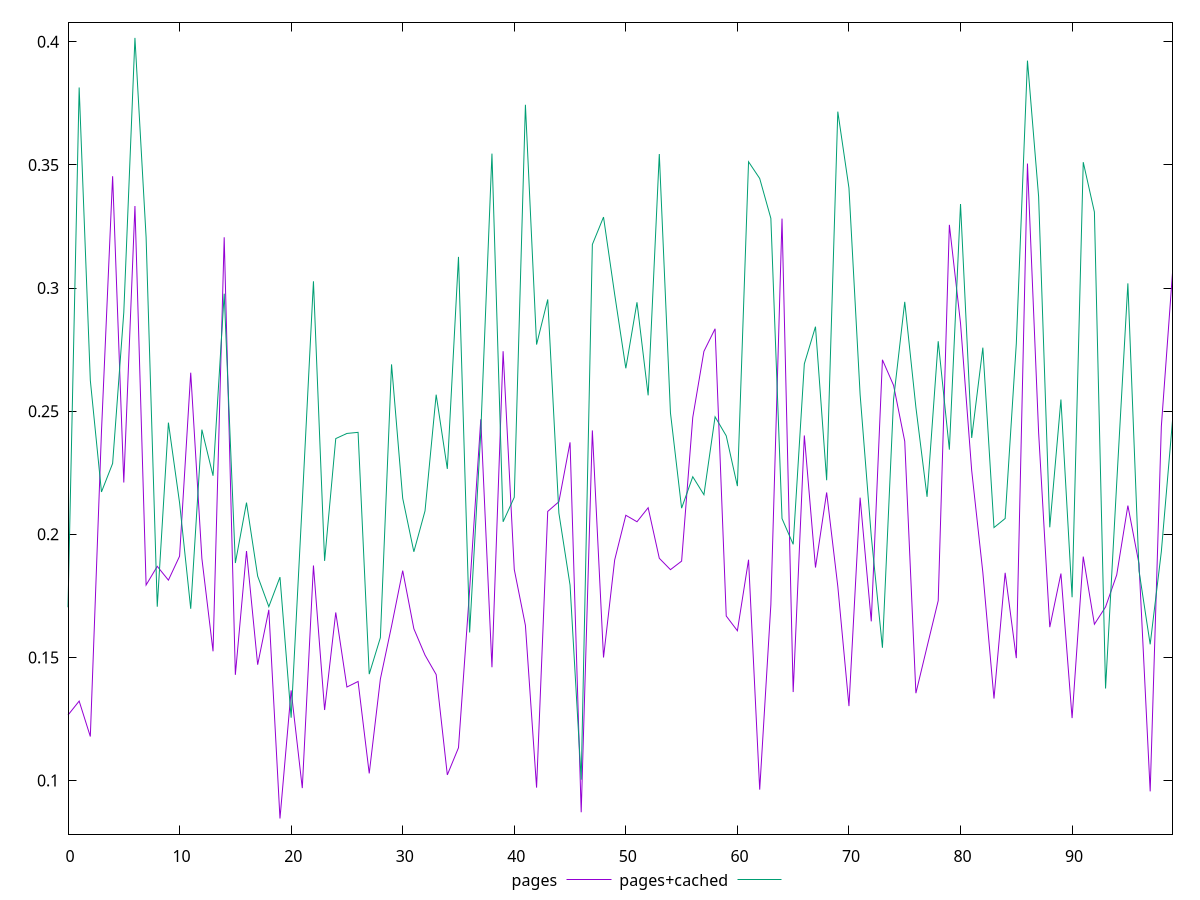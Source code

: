 reset

$pages <<EOF
0 0.12657605297060728
1 0.13226439129921108
2 0.11787519309676146
3 0.2416988337575018
4 0.34540412795052367
5 0.22103289795663655
6 0.3333077168288239
7 0.1793953667044737
8 0.1869798922425289
9 0.18137749912299886
10 0.19110493487955124
11 0.26563121952015945
12 0.19019252488695987
13 0.15247305610354978
14 0.32063017902207025
15 0.14292125494884803
16 0.19319253425486035
17 0.1470341031765563
18 0.1693356088164381
19 0.08456747279709283
20 0.1365988686006345
21 0.09691409152773017
22 0.18731788925252815
23 0.12864591777315668
24 0.16824624003161362
25 0.13797771325818428
26 0.14023281156447873
27 0.10288504031864834
28 0.14123876445270236
29 0.16266425018220065
30 0.1852362310112656
31 0.16164160219753781
32 0.15093181493955482
33 0.14302832593977569
34 0.10228374584775679
35 0.1133176460484106
36 0.17759268283961682
37 0.24670035213750854
38 0.145990735368686
39 0.2743434054858205
40 0.1857124389578844
41 0.16297970532190573
42 0.09710134617291404
43 0.209292976992683
44 0.21322610464441769
45 0.2373330265788578
46 0.08711165324190608
47 0.24218473902465232
48 0.1499691142413591
49 0.18957830205471113
50 0.20772231350555526
51 0.20508743550367461
52 0.2107794490451892
53 0.19026041465940707
54 0.18563128107823762
55 0.18910531027757535
56 0.24747145456398534
57 0.2743079055227328
58 0.2834699943627596
59 0.1668057570215135
60 0.1608235517406743
61 0.18966554767059787
62 0.09628948584063281
63 0.17141202284386695
64 0.32820015289818877
65 0.13592192835035408
66 0.2401312125484793
67 0.1865015238437639
68 0.21697466330832021
69 0.17883913667932616
70 0.13023261084416457
71 0.21487410245601027
72 0.16463458718097054
73 0.27086472150397
74 0.2604766393736109
75 0.2377575440955868
76 0.13546597234157298
77 0.1543272742048805
78 0.1730425749118133
79 0.3256813764036248
80 0.28569672588347117
81 0.225910370709997
82 0.1845152193562453
83 0.13327990831319114
84 0.18435294657023765
85 0.1497061130121655
86 0.35055871960559043
87 0.24135842884458059
88 0.1622809331511867
89 0.18405768159027164
90 0.12534790297801207
91 0.1909352722926599
92 0.16347390702811535
93 0.1704902189901252
94 0.18351249105318662
95 0.21165501230569475
96 0.18793460648386084
97 0.09559365619017866
98 0.24377635957002547
99 0.3061437422431908
EOF

$pagesCached <<EOF
0 0.17034678404325215
1 0.3814511151350999
2 0.26251605720380844
3 0.21719464834697152
4 0.22876552826852894
5 0.290077785785482
6 0.4015908515959598
7 0.32067597798141845
8 0.17059278164261255
9 0.24534565202000258
10 0.21279561857286558
11 0.16974384981987106
12 0.24250013475062737
13 0.22377125492927152
14 0.29771611091538436
15 0.1883323884668215
16 0.2128545796028215
17 0.18300842168551473
18 0.17060492343301528
19 0.18260606746976357
20 0.12552247747110135
21 0.21326496166999503
22 0.3027487360922712
23 0.1891999141621487
24 0.23886611438886363
25 0.24095629310236488
26 0.24140182796424609
27 0.143207429955603
28 0.1580216725276343
29 0.2690165294621284
30 0.21462610319598038
31 0.192893963901804
32 0.2094863785769471
33 0.25669510316548794
34 0.22655967036969457
35 0.31265754901569204
36 0.16013572352122263
37 0.24170966760605989
38 0.35460814685296277
39 0.20508021990892117
40 0.21501258875578785
41 0.37443068261075474
42 0.2770473383479595
43 0.29538302135980116
44 0.20862578797516906
45 0.17937195565975197
46 0.10032995130466112
47 0.31769603160312365
48 0.32882482721346123
49 0.29744421833586665
50 0.2674141632051581
51 0.2942171608128266
52 0.2564175809040615
53 0.3544326016962718
54 0.2493346946832051
55 0.21061537351218593
56 0.22336813250920187
57 0.21607053624091743
58 0.24770838247327742
59 0.23998362765688708
60 0.21956382839468222
61 0.35128394238155347
62 0.34450364980995596
63 0.32830373595277484
64 0.2063863482778417
65 0.19592009611670216
66 0.2692220163541654
67 0.2843125992560714
68 0.2219491214920538
69 0.37165414076303555
70 0.34062488772577365
71 0.2567579485782926
72 0.19919426362296544
73 0.1539218956665221
74 0.2548534459988231
75 0.2943963228625975
76 0.2515652026714316
77 0.21521584539317787
78 0.27840985750360464
79 0.23437657259465502
80 0.3341397932480308
81 0.23913819500155029
82 0.27579625520310097
83 0.20272844525776315
84 0.2064130928843105
85 0.27743821521457396
86 0.392371994434524
87 0.33712697068979175
88 0.20284019657825766
89 0.2547340655070478
90 0.17443558442922893
91 0.3511223967338971
92 0.33088714880497655
93 0.13735822272546078
94 0.22082558232853983
95 0.3018963775473758
96 0.18510992077055696
97 0.15529840920790458
98 0.19297539153857318
99 0.2461236982051366
EOF

set key outside below
set xrange [0:99]
set yrange [0.07822700522111549:0.40793131917193715]
set trange [0.07822700522111549:0.40793131917193715]
set terminal svg size 640, 520 enhanced background rgb 'white'
set output "report_00015_2021-02-09T16-11-33.973Z/meta/pScore/comparison/line/0_vs_1.svg"

plot $pages title "pages" with line, \
     $pagesCached title "pages+cached" with line

reset
